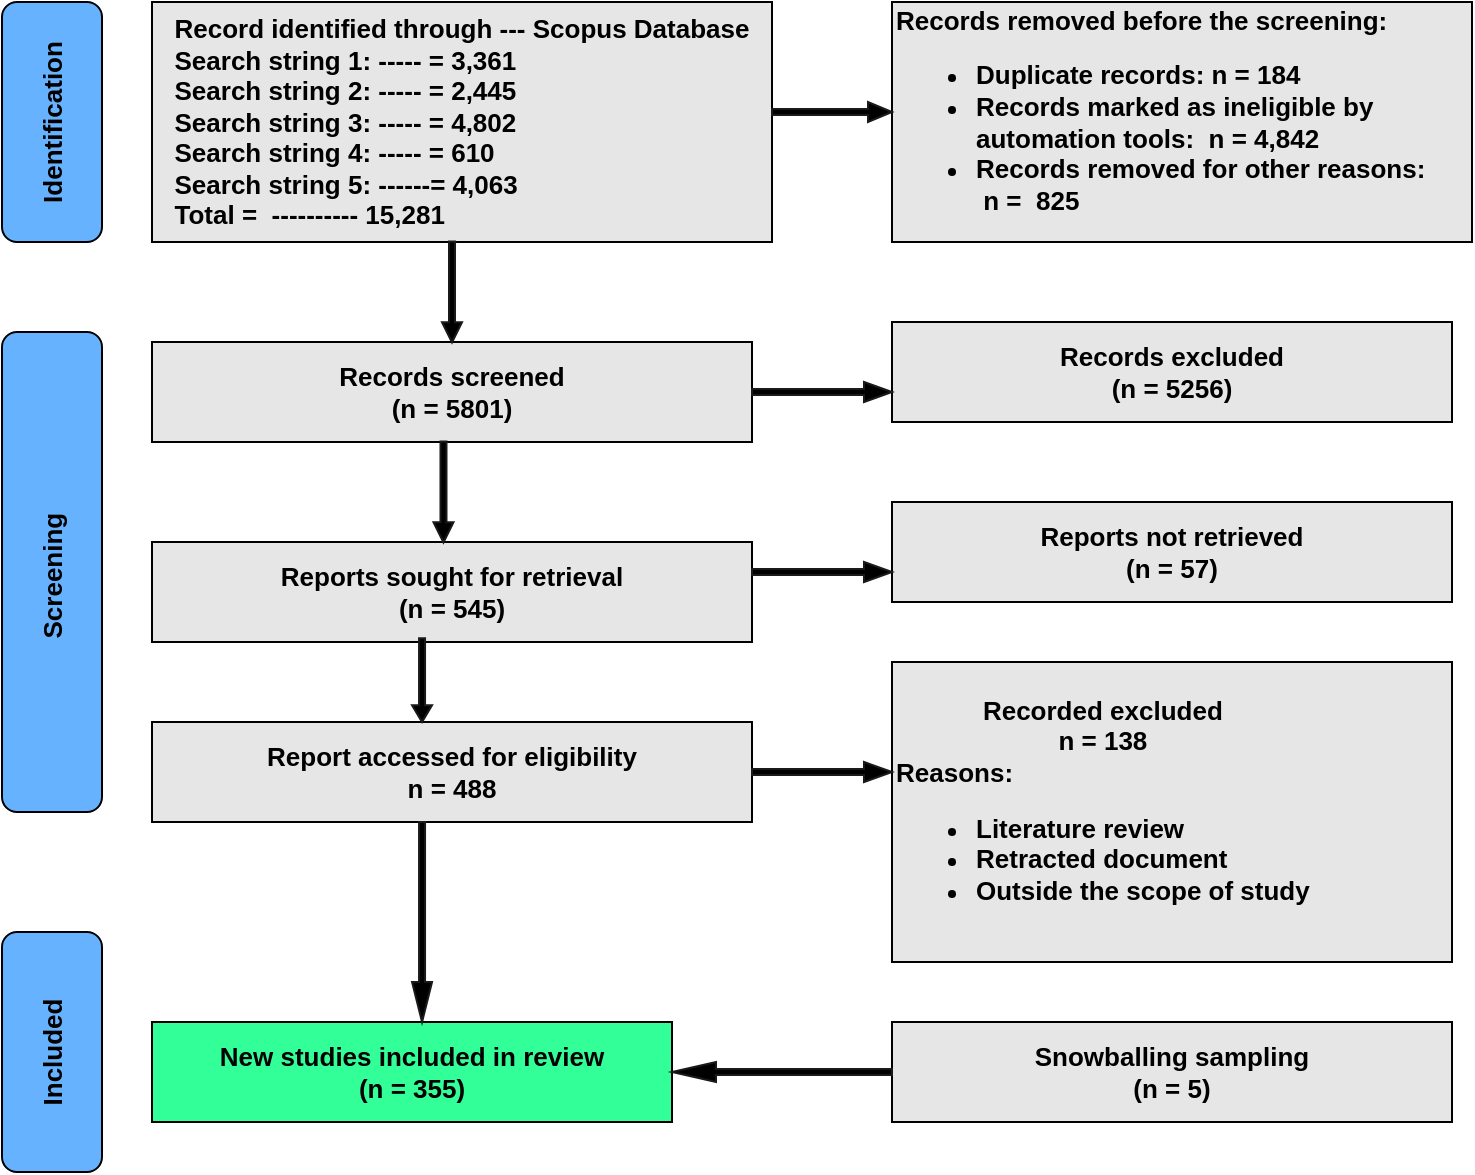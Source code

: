 <mxfile version="25.0.0">
  <diagram name="Page-1" id="vT2rW0v21EV5bmpTwlZ1">
    <mxGraphModel dx="1032" dy="501" grid="1" gridSize="10" guides="1" tooltips="1" connect="1" arrows="1" fold="1" page="1" pageScale="1" pageWidth="827" pageHeight="1169" math="0" shadow="0">
      <root>
        <mxCell id="0" />
        <mxCell id="1" parent="0" />
        <mxCell id="x97kpMAY2D_KdvPp3oIe-2" value="&lt;font style=&quot;font-size: 13px;&quot;&gt;&lt;b&gt;Record identified through --- Scopus Database&lt;/b&gt;&lt;/font&gt;&lt;div style=&quot;text-align: left;&quot;&gt;&lt;font style=&quot;font-size: 13px;&quot;&gt;&lt;b&gt;Search string 1: ----- = 3,361&lt;/b&gt;&lt;/font&gt;&lt;/div&gt;&lt;div style=&quot;text-align: left;&quot;&gt;&lt;b style=&quot;font-size: 13px; background-color: initial;&quot;&gt;Search string 2: ----- = 2,445&lt;/b&gt;&lt;/div&gt;&lt;div style=&quot;text-align: left;&quot;&gt;&lt;span style=&quot;font-size: 13px; background-color: initial;&quot;&gt;&lt;b&gt;Search string 3: ----- = 4,802&lt;/b&gt;&lt;/span&gt;&lt;/div&gt;&lt;div style=&quot;text-align: left;&quot;&gt;&lt;span style=&quot;font-size: 13px; background-color: initial;&quot;&gt;&lt;b&gt;Search string 4: ----- = 610&lt;/b&gt;&lt;/span&gt;&lt;/div&gt;&lt;div style=&quot;text-align: left;&quot;&gt;&lt;span style=&quot;font-size: 13px; background-color: initial;&quot;&gt;&lt;b&gt;Search string 5: ------= 4,063&lt;/b&gt;&lt;/span&gt;&lt;/div&gt;&lt;div style=&quot;text-align: left;&quot;&gt;&lt;font style=&quot;font-size: 13px;&quot;&gt;&lt;b&gt;Total =&amp;nbsp; ---------- 15,281&lt;/b&gt;&lt;/font&gt;&lt;/div&gt;" style="rounded=0;whiteSpace=wrap;html=1;fillColor=#E6E6E6;" parent="1" vertex="1">
          <mxGeometry x="130" y="150" width="310" height="120" as="geometry" />
        </mxCell>
        <mxCell id="x97kpMAY2D_KdvPp3oIe-6" value="&lt;div&gt;&lt;span style=&quot;font-size: 13px;&quot;&gt;&lt;b&gt;Records screened&lt;/b&gt;&lt;/span&gt;&lt;/div&gt;&lt;div&gt;&lt;span style=&quot;font-size: 13px;&quot;&gt;&lt;b&gt;(n = 5801)&lt;/b&gt;&lt;/span&gt;&lt;/div&gt;" style="rounded=0;whiteSpace=wrap;html=1;fillColor=#E6E6E6;" parent="1" vertex="1">
          <mxGeometry x="130" y="320" width="300" height="50" as="geometry" />
        </mxCell>
        <mxCell id="x97kpMAY2D_KdvPp3oIe-8" value="&lt;div&gt;&lt;b style=&quot;&quot;&gt;&lt;font style=&quot;font-size: 13px;&quot;&gt;Records excluded&lt;/font&gt;&lt;/b&gt;&lt;/div&gt;&lt;div&gt;&lt;b style=&quot;&quot;&gt;&lt;font style=&quot;font-size: 13px;&quot;&gt;(n = 5256)&lt;/font&gt;&lt;/b&gt;&lt;/div&gt;" style="rounded=0;whiteSpace=wrap;html=1;fillColor=#E6E6E6;" parent="1" vertex="1">
          <mxGeometry x="500" y="310" width="280" height="50" as="geometry" />
        </mxCell>
        <mxCell id="x97kpMAY2D_KdvPp3oIe-10" value="&lt;div&gt;&lt;font style=&quot;font-size: 13px;&quot;&gt;&lt;b&gt;Reports sought for retrieval&lt;/b&gt;&lt;/font&gt;&lt;/div&gt;&lt;div&gt;&lt;font style=&quot;font-size: 13px;&quot;&gt;&lt;b&gt;(n = 545)&lt;/b&gt;&lt;/font&gt;&lt;/div&gt;" style="rounded=0;whiteSpace=wrap;html=1;fillColor=#E6E6E6;" parent="1" vertex="1">
          <mxGeometry x="130" y="420" width="300" height="50" as="geometry" />
        </mxCell>
        <mxCell id="x97kpMAY2D_KdvPp3oIe-12" value="&lt;div&gt;&lt;b style=&quot;&quot;&gt;&lt;font style=&quot;font-size: 13px;&quot;&gt;Reports not retrieved&lt;/font&gt;&lt;/b&gt;&lt;/div&gt;&lt;div&gt;&lt;b style=&quot;&quot;&gt;&lt;font style=&quot;font-size: 13px;&quot;&gt;(n = 57)&lt;/font&gt;&lt;/b&gt;&lt;/div&gt;" style="rounded=0;whiteSpace=wrap;html=1;fillColor=#E6E6E6;" parent="1" vertex="1">
          <mxGeometry x="500" y="400" width="280" height="50" as="geometry" />
        </mxCell>
        <mxCell id="x97kpMAY2D_KdvPp3oIe-14" value="&lt;div style=&quot;text-align: center;&quot;&gt;&lt;font style=&quot;font-size: 13px;&quot;&gt;&lt;b&gt;Recorded excluded&lt;/b&gt;&lt;/font&gt;&lt;/div&gt;&lt;div style=&quot;text-align: center;&quot;&gt;&lt;font style=&quot;font-size: 13px;&quot;&gt;&lt;b&gt;n = 138&lt;/b&gt;&lt;/font&gt;&lt;/div&gt;&lt;div&gt;&lt;span style=&quot;background-color: initial;&quot;&gt;&lt;font style=&quot;font-size: 13px;&quot;&gt;&lt;b&gt;Reasons:&lt;/b&gt;&lt;/font&gt;&lt;/span&gt;&lt;/div&gt;&lt;div&gt;&lt;ul&gt;&lt;li style=&quot;&quot;&gt;&lt;font style=&quot;font-size: 13px;&quot;&gt;&lt;b&gt;Literature review&lt;/b&gt;&lt;/font&gt;&lt;/li&gt;&lt;li style=&quot;&quot;&gt;&lt;font style=&quot;font-size: 13px;&quot;&gt;&lt;b&gt;Retracted document&lt;/b&gt;&lt;/font&gt;&lt;/li&gt;&lt;li style=&quot;&quot;&gt;&lt;font style=&quot;font-size: 13px;&quot;&gt;&lt;b&gt;Outside the scope of study&lt;/b&gt;&lt;/font&gt;&lt;/li&gt;&lt;/ul&gt;&lt;/div&gt;" style="rounded=0;whiteSpace=wrap;html=1;align=left;fillColor=#E6E6E6;" parent="1" vertex="1">
          <mxGeometry x="500" y="480" width="280" height="150" as="geometry" />
        </mxCell>
        <mxCell id="x97kpMAY2D_KdvPp3oIe-16" value="&lt;div&gt;&lt;font style=&quot;font-size: 13px;&quot;&gt;&lt;b&gt;Report accessed for eligibility&lt;/b&gt;&lt;/font&gt;&lt;/div&gt;&lt;div&gt;&lt;font style=&quot;font-size: 13px;&quot;&gt;&lt;b&gt;n = 488&lt;/b&gt;&lt;/font&gt;&lt;/div&gt;" style="rounded=0;whiteSpace=wrap;html=1;fillColor=#E6E6E6;" parent="1" vertex="1">
          <mxGeometry x="130" y="510" width="300" height="50" as="geometry" />
        </mxCell>
        <mxCell id="x97kpMAY2D_KdvPp3oIe-19" value="&lt;div&gt;&lt;font style=&quot;font-size: 13px;&quot;&gt;&lt;b&gt;New studies included in review&lt;/b&gt;&lt;/font&gt;&lt;/div&gt;&lt;div&gt;&lt;font style=&quot;font-size: 13px;&quot;&gt;&lt;b&gt;(n = 355)&lt;/b&gt;&lt;/font&gt;&lt;/div&gt;" style="rounded=0;whiteSpace=wrap;html=1;fillColor=#33FF99;" parent="1" vertex="1">
          <mxGeometry x="130" y="660" width="260" height="50" as="geometry" />
        </mxCell>
        <mxCell id="x97kpMAY2D_KdvPp3oIe-29" value="&lt;div&gt;&lt;font style=&quot;font-size: 13px;&quot;&gt;&lt;b&gt;Records removed before the screening:&lt;/b&gt;&lt;/font&gt;&lt;/div&gt;&lt;div&gt;&lt;ul&gt;&lt;li&gt;&lt;b style=&quot;font-size: 13px; background-color: initial;&quot;&gt;Duplicate records: n = 184&lt;/b&gt;&lt;/li&gt;&lt;li&gt;&lt;font style=&quot;background-color: initial; font-size: 13px;&quot;&gt;&lt;b&gt;Records marked as ineligible by automation&amp;nbsp;&lt;/b&gt;&lt;/font&gt;&lt;b style=&quot;background-color: initial; font-size: 13px;&quot;&gt;tools:&amp;nbsp; n = 4,842&lt;/b&gt;&lt;/li&gt;&lt;li&gt;&lt;font style=&quot;background-color: initial; font-size: 13px;&quot;&gt;&lt;b&gt;Records removed for other reasons:&amp;nbsp; &amp;nbsp; &amp;nbsp;&lt;/b&gt;&lt;/font&gt;&lt;b style=&quot;background-color: initial; font-size: 13px;&quot;&gt;n =&amp;nbsp; 825&lt;/b&gt;&lt;/li&gt;&lt;/ul&gt;&lt;/div&gt;" style="rounded=0;whiteSpace=wrap;html=1;fillColor=#E6E6E6;align=left;" parent="1" vertex="1">
          <mxGeometry x="500" y="150" width="290" height="120" as="geometry" />
        </mxCell>
        <mxCell id="x97kpMAY2D_KdvPp3oIe-31" value="&lt;div&gt;&lt;b&gt;&lt;font style=&quot;font-size: 13px;&quot;&gt;Snowballing sampling&lt;/font&gt;&lt;/b&gt;&lt;/div&gt;&lt;div&gt;&lt;b style=&quot;&quot;&gt;&lt;font style=&quot;font-size: 13px;&quot;&gt;(n = 5)&lt;/font&gt;&lt;/b&gt;&lt;/div&gt;" style="rounded=0;whiteSpace=wrap;html=1;fillColor=#E6E6E6;" parent="1" vertex="1">
          <mxGeometry x="500" y="660" width="280" height="50" as="geometry" />
        </mxCell>
        <mxCell id="x97kpMAY2D_KdvPp3oIe-32" value="&lt;div&gt;&lt;span style=&quot;font-size: 13px;&quot;&gt;&lt;b&gt;Identification&lt;/b&gt;&lt;/span&gt;&lt;/div&gt;" style="rounded=1;whiteSpace=wrap;html=1;rotation=-90;fillColor=#66B2FF;" parent="1" vertex="1">
          <mxGeometry x="20" y="185" width="120" height="50" as="geometry" />
        </mxCell>
        <mxCell id="x97kpMAY2D_KdvPp3oIe-33" value="&lt;div&gt;&lt;span style=&quot;font-size: 13px;&quot;&gt;&lt;b&gt;Screening&amp;nbsp;&lt;/b&gt;&lt;/span&gt;&lt;/div&gt;" style="rounded=1;whiteSpace=wrap;html=1;rotation=-90;fillColor=#66B2FF;" parent="1" vertex="1">
          <mxGeometry x="-40" y="410" width="240" height="50" as="geometry" />
        </mxCell>
        <mxCell id="x97kpMAY2D_KdvPp3oIe-34" value="&lt;div&gt;&lt;span style=&quot;font-size: 13px;&quot;&gt;&lt;b&gt;Included&lt;/b&gt;&lt;/span&gt;&lt;/div&gt;" style="rounded=1;whiteSpace=wrap;html=1;rotation=-90;fillColor=#66B2FF;" parent="1" vertex="1">
          <mxGeometry x="20" y="650" width="120" height="50" as="geometry" />
        </mxCell>
        <mxCell id="x97kpMAY2D_KdvPp3oIe-35" value="" style="shape=singleArrow;direction=west;whiteSpace=wrap;html=1;rotation=-180;strokeColor=#1A1A1A;fillColor=#000000;" parent="1" vertex="1">
          <mxGeometry x="440" y="200" width="60" height="10" as="geometry" />
        </mxCell>
        <mxCell id="x97kpMAY2D_KdvPp3oIe-36" value="" style="shape=singleArrow;direction=west;whiteSpace=wrap;html=1;rotation=-180;strokeColor=#1A1A1A;fillColor=#000000;" parent="1" vertex="1">
          <mxGeometry x="430" y="340" width="70" height="10" as="geometry" />
        </mxCell>
        <mxCell id="x97kpMAY2D_KdvPp3oIe-37" value="" style="shape=singleArrow;direction=west;whiteSpace=wrap;html=1;rotation=-180;strokeColor=#1A1A1A;fillColor=#000000;" parent="1" vertex="1">
          <mxGeometry x="430" y="430" width="70" height="10" as="geometry" />
        </mxCell>
        <mxCell id="x97kpMAY2D_KdvPp3oIe-38" value="" style="shape=singleArrow;direction=west;whiteSpace=wrap;html=1;rotation=-180;strokeColor=#1A1A1A;fillColor=#000000;" parent="1" vertex="1">
          <mxGeometry x="430" y="530" width="70" height="10" as="geometry" />
        </mxCell>
        <mxCell id="x97kpMAY2D_KdvPp3oIe-39" value="" style="shape=singleArrow;direction=west;whiteSpace=wrap;html=1;rotation=0;strokeColor=#1A1A1A;fillColor=#000000;" parent="1" vertex="1">
          <mxGeometry x="390" y="680" width="110" height="10" as="geometry" />
        </mxCell>
        <mxCell id="x97kpMAY2D_KdvPp3oIe-41" value="" style="shape=singleArrow;direction=west;whiteSpace=wrap;html=1;rotation=-90;strokeColor=#1A1A1A;fillColor=#000000;" parent="1" vertex="1">
          <mxGeometry x="254.81" y="290" width="50.39" height="10" as="geometry" />
        </mxCell>
        <mxCell id="x97kpMAY2D_KdvPp3oIe-49" value="" style="shape=singleArrow;direction=west;whiteSpace=wrap;html=1;rotation=-90;strokeColor=#1A1A1A;fillColor=#000000;" parent="1" vertex="1">
          <mxGeometry x="244.08" y="484.1" width="41.89" height="10" as="geometry" />
        </mxCell>
        <mxCell id="x97kpMAY2D_KdvPp3oIe-52" value="" style="shape=singleArrow;direction=west;whiteSpace=wrap;html=1;rotation=-90;strokeColor=#1A1A1A;fillColor=#000000;" parent="1" vertex="1">
          <mxGeometry x="215" y="605" width="100.05" height="10" as="geometry" />
        </mxCell>
        <mxCell id="0KmCdM630FMUT1HJN3d0-2" value="" style="shape=singleArrow;direction=west;whiteSpace=wrap;html=1;rotation=-90;strokeColor=#1A1A1A;fillColor=#000000;" parent="1" vertex="1">
          <mxGeometry x="250.55" y="390" width="50.39" height="10" as="geometry" />
        </mxCell>
      </root>
    </mxGraphModel>
  </diagram>
</mxfile>
